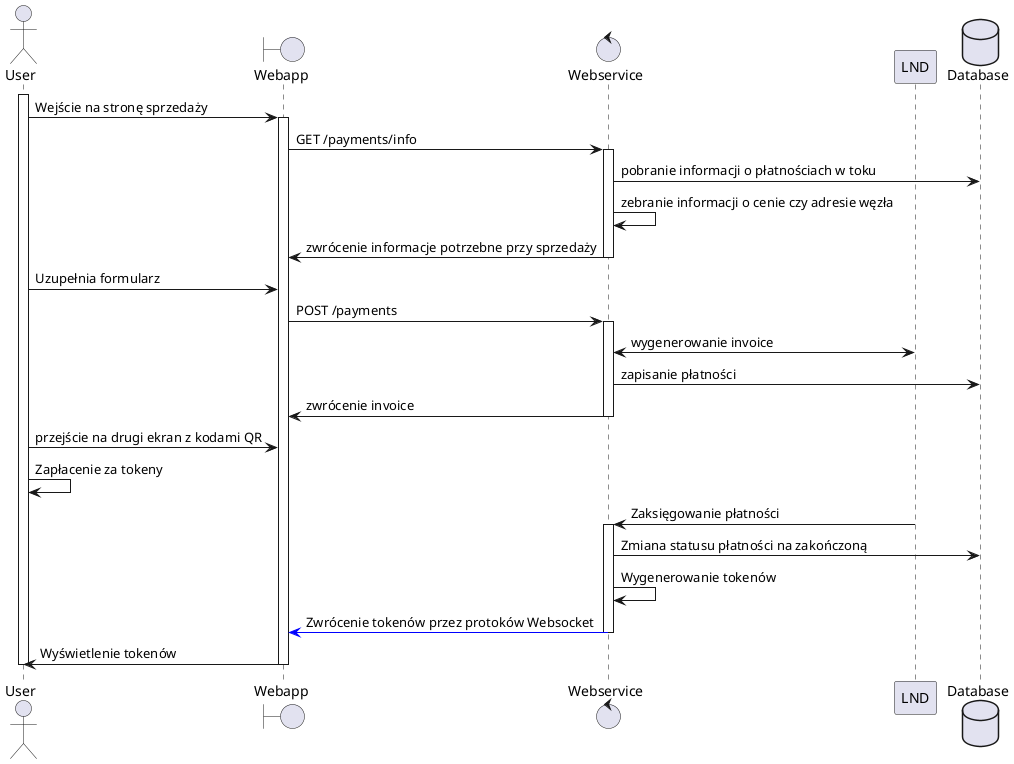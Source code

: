 @startuml
actor User
boundary Webapp
control Webservice
participant LND
database Database

activate User
User -> Webapp : Wejście na stronę sprzedaży
activate Webapp
Webapp -> Webservice : GET /payments/info
activate Webservice
Webservice -> Database : pobranie informacji o płatnościach w toku
Webservice -> Webservice : zebranie informacji o cenie czy adresie węzła
Webservice -> Webapp : zwrócenie informacje potrzebne przy sprzedaży
deactivate Webservice

User -> Webapp : Uzupełnia formularz
Webapp -> Webservice : POST /payments
activate Webservice
Webservice <-> LND : wygenerowanie invoice
Webservice -> Database : zapisanie płatności
Webservice -> Webapp : zwrócenie invoice
deactivate Webservice
User -> Webapp : przejście na drugi ekran z kodami QR

User -> User : Zapłacenie za tokeny
LND -> Webservice : Zaksięgowanie płatności
activate Webservice
Webservice -> Database : Zmiana statusu płatności na zakończoną
Webservice -> Webservice : Wygenerowanie tokenów
Webservice [#blue]-> Webapp : Zwrócenie tokenów przez protoków Websocket
deactivate Webservice
Webapp -> User : Wyświetlenie tokenów
deactivate Webapp
deactivate User

@enduml
